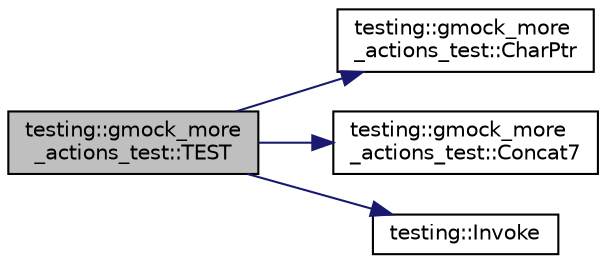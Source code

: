 digraph "testing::gmock_more_actions_test::TEST"
{
 // LATEX_PDF_SIZE
  bgcolor="transparent";
  edge [fontname="Helvetica",fontsize="10",labelfontname="Helvetica",labelfontsize="10"];
  node [fontname="Helvetica",fontsize="10",shape=record];
  rankdir="LR";
  Node1 [label="testing::gmock_more\l_actions_test::TEST",height=0.2,width=0.4,color="black", fillcolor="grey75", style="filled", fontcolor="black",tooltip=" "];
  Node1 -> Node2 [color="midnightblue",fontsize="10",style="solid",fontname="Helvetica"];
  Node2 [label="testing::gmock_more\l_actions_test::CharPtr",height=0.2,width=0.4,color="black",URL="$namespacetesting_1_1gmock__more__actions__test.html#aa19ac39aaa785adeb8d7837d58b824f3",tooltip=" "];
  Node1 -> Node3 [color="midnightblue",fontsize="10",style="solid",fontname="Helvetica"];
  Node3 [label="testing::gmock_more\l_actions_test::Concat7",height=0.2,width=0.4,color="black",URL="$namespacetesting_1_1gmock__more__actions__test.html#a2ed0b2da1e123d5aaef59b0ea37e3844",tooltip=" "];
  Node1 -> Node4 [color="midnightblue",fontsize="10",style="solid",fontname="Helvetica"];
  Node4 [label="testing::Invoke",height=0.2,width=0.4,color="black",URL="$namespacetesting.html#a620bba98fc80a3cda99b06b1f9221dc8",tooltip=" "];
}
